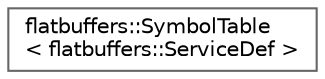 digraph "Graphical Class Hierarchy"
{
 // LATEX_PDF_SIZE
  bgcolor="transparent";
  edge [fontname=Helvetica,fontsize=10,labelfontname=Helvetica,labelfontsize=10];
  node [fontname=Helvetica,fontsize=10,shape=box,height=0.2,width=0.4];
  rankdir="LR";
  Node0 [id="Node000000",label="flatbuffers::SymbolTable\l\< flatbuffers::ServiceDef \>",height=0.2,width=0.4,color="grey40", fillcolor="white", style="filled",URL="$classflatbuffers_1_1SymbolTable.html",tooltip=" "];
}
